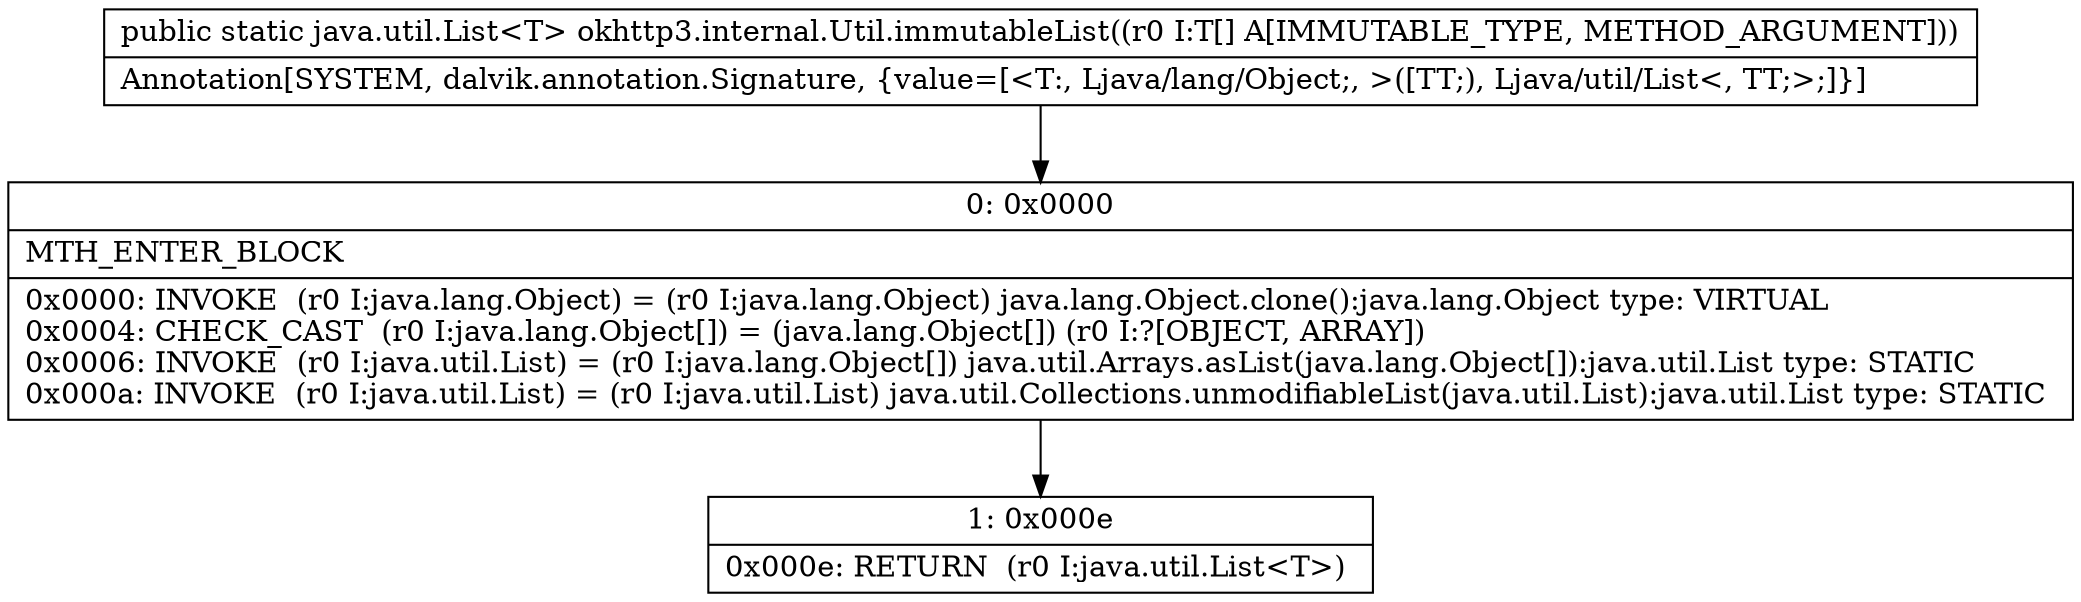 digraph "CFG forokhttp3.internal.Util.immutableList([Ljava\/lang\/Object;)Ljava\/util\/List;" {
Node_0 [shape=record,label="{0\:\ 0x0000|MTH_ENTER_BLOCK\l|0x0000: INVOKE  (r0 I:java.lang.Object) = (r0 I:java.lang.Object) java.lang.Object.clone():java.lang.Object type: VIRTUAL \l0x0004: CHECK_CAST  (r0 I:java.lang.Object[]) = (java.lang.Object[]) (r0 I:?[OBJECT, ARRAY]) \l0x0006: INVOKE  (r0 I:java.util.List) = (r0 I:java.lang.Object[]) java.util.Arrays.asList(java.lang.Object[]):java.util.List type: STATIC \l0x000a: INVOKE  (r0 I:java.util.List) = (r0 I:java.util.List) java.util.Collections.unmodifiableList(java.util.List):java.util.List type: STATIC \l}"];
Node_1 [shape=record,label="{1\:\ 0x000e|0x000e: RETURN  (r0 I:java.util.List\<T\>) \l}"];
MethodNode[shape=record,label="{public static java.util.List\<T\> okhttp3.internal.Util.immutableList((r0 I:T[] A[IMMUTABLE_TYPE, METHOD_ARGUMENT]))  | Annotation[SYSTEM, dalvik.annotation.Signature, \{value=[\<T:, Ljava\/lang\/Object;, \>([TT;), Ljava\/util\/List\<, TT;\>;]\}]\l}"];
MethodNode -> Node_0;
Node_0 -> Node_1;
}

